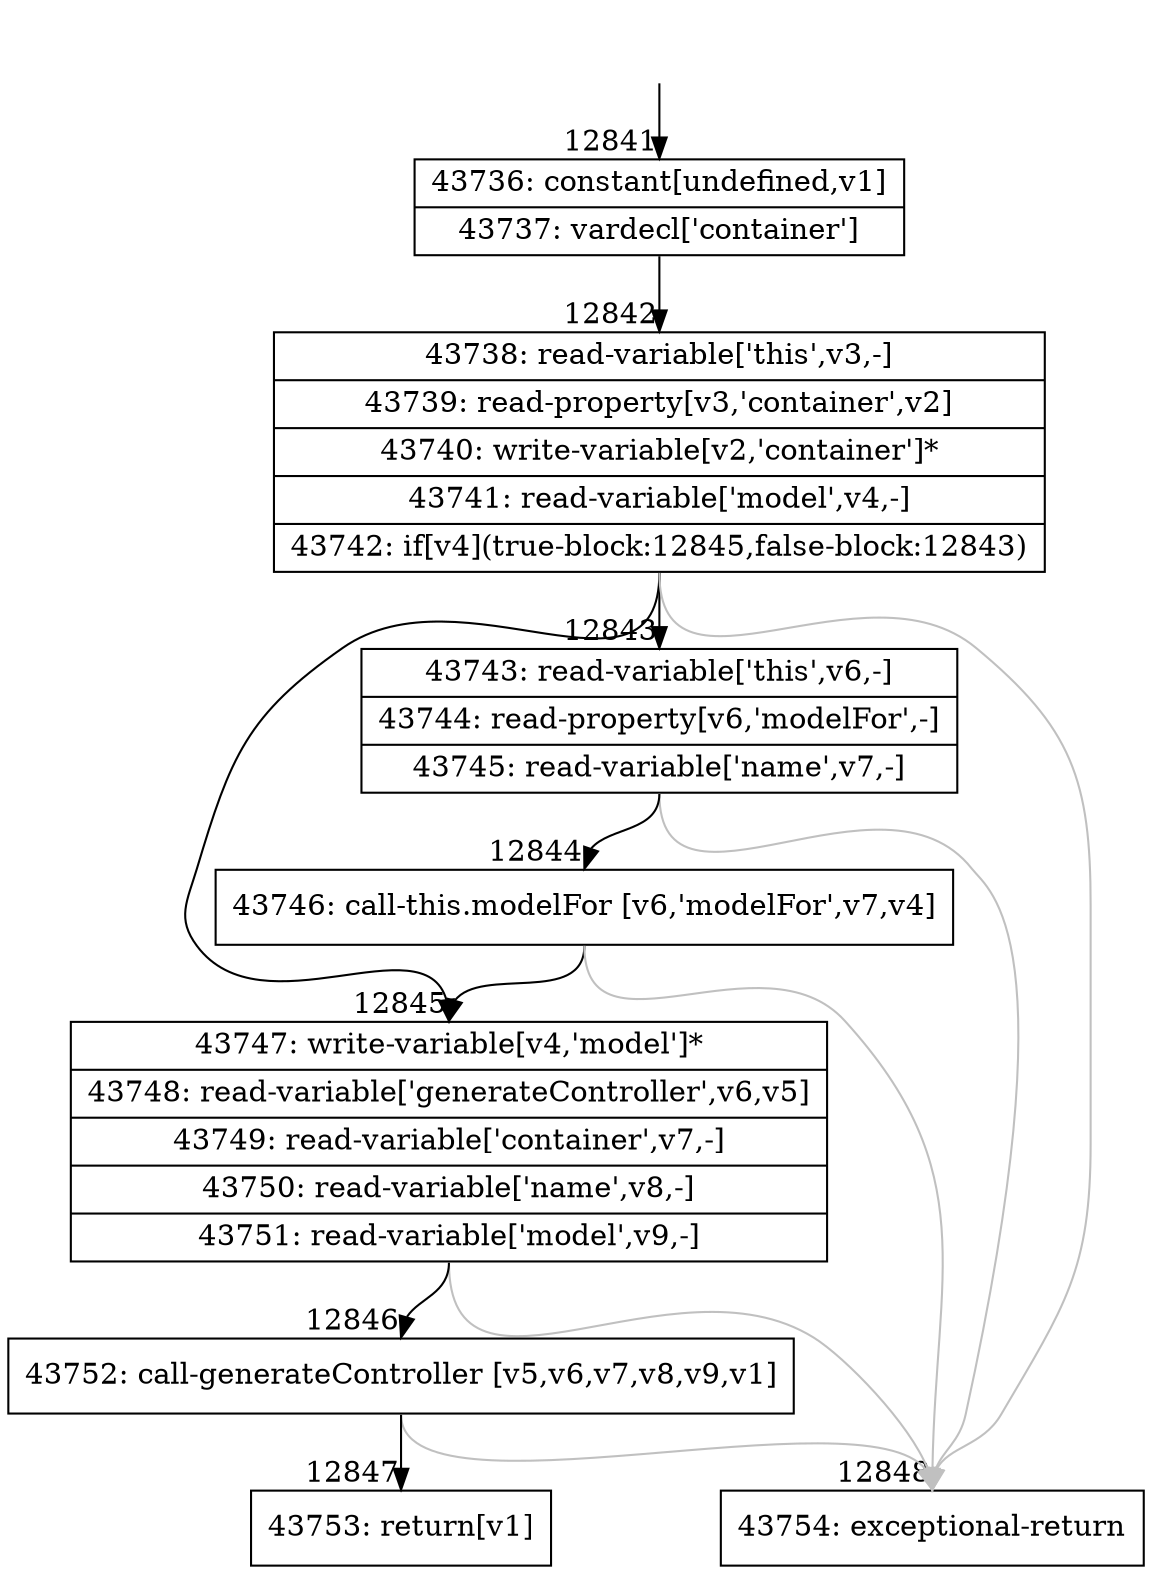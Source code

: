 digraph {
rankdir="TD"
BB_entry1065[shape=none,label=""];
BB_entry1065 -> BB12841 [tailport=s, headport=n, headlabel="    12841"]
BB12841 [shape=record label="{43736: constant[undefined,v1]|43737: vardecl['container']}" ] 
BB12841 -> BB12842 [tailport=s, headport=n, headlabel="      12842"]
BB12842 [shape=record label="{43738: read-variable['this',v3,-]|43739: read-property[v3,'container',v2]|43740: write-variable[v2,'container']*|43741: read-variable['model',v4,-]|43742: if[v4](true-block:12845,false-block:12843)}" ] 
BB12842 -> BB12845 [tailport=s, headport=n, headlabel="      12845"]
BB12842 -> BB12843 [tailport=s, headport=n, headlabel="      12843"]
BB12842 -> BB12848 [tailport=s, headport=n, color=gray, headlabel="      12848"]
BB12843 [shape=record label="{43743: read-variable['this',v6,-]|43744: read-property[v6,'modelFor',-]|43745: read-variable['name',v7,-]}" ] 
BB12843 -> BB12844 [tailport=s, headport=n, headlabel="      12844"]
BB12843 -> BB12848 [tailport=s, headport=n, color=gray]
BB12844 [shape=record label="{43746: call-this.modelFor [v6,'modelFor',v7,v4]}" ] 
BB12844 -> BB12845 [tailport=s, headport=n]
BB12844 -> BB12848 [tailport=s, headport=n, color=gray]
BB12845 [shape=record label="{43747: write-variable[v4,'model']*|43748: read-variable['generateController',v6,v5]|43749: read-variable['container',v7,-]|43750: read-variable['name',v8,-]|43751: read-variable['model',v9,-]}" ] 
BB12845 -> BB12846 [tailport=s, headport=n, headlabel="      12846"]
BB12845 -> BB12848 [tailport=s, headport=n, color=gray]
BB12846 [shape=record label="{43752: call-generateController [v5,v6,v7,v8,v9,v1]}" ] 
BB12846 -> BB12847 [tailport=s, headport=n, headlabel="      12847"]
BB12846 -> BB12848 [tailport=s, headport=n, color=gray]
BB12847 [shape=record label="{43753: return[v1]}" ] 
BB12848 [shape=record label="{43754: exceptional-return}" ] 
//#$~ 24246
}
